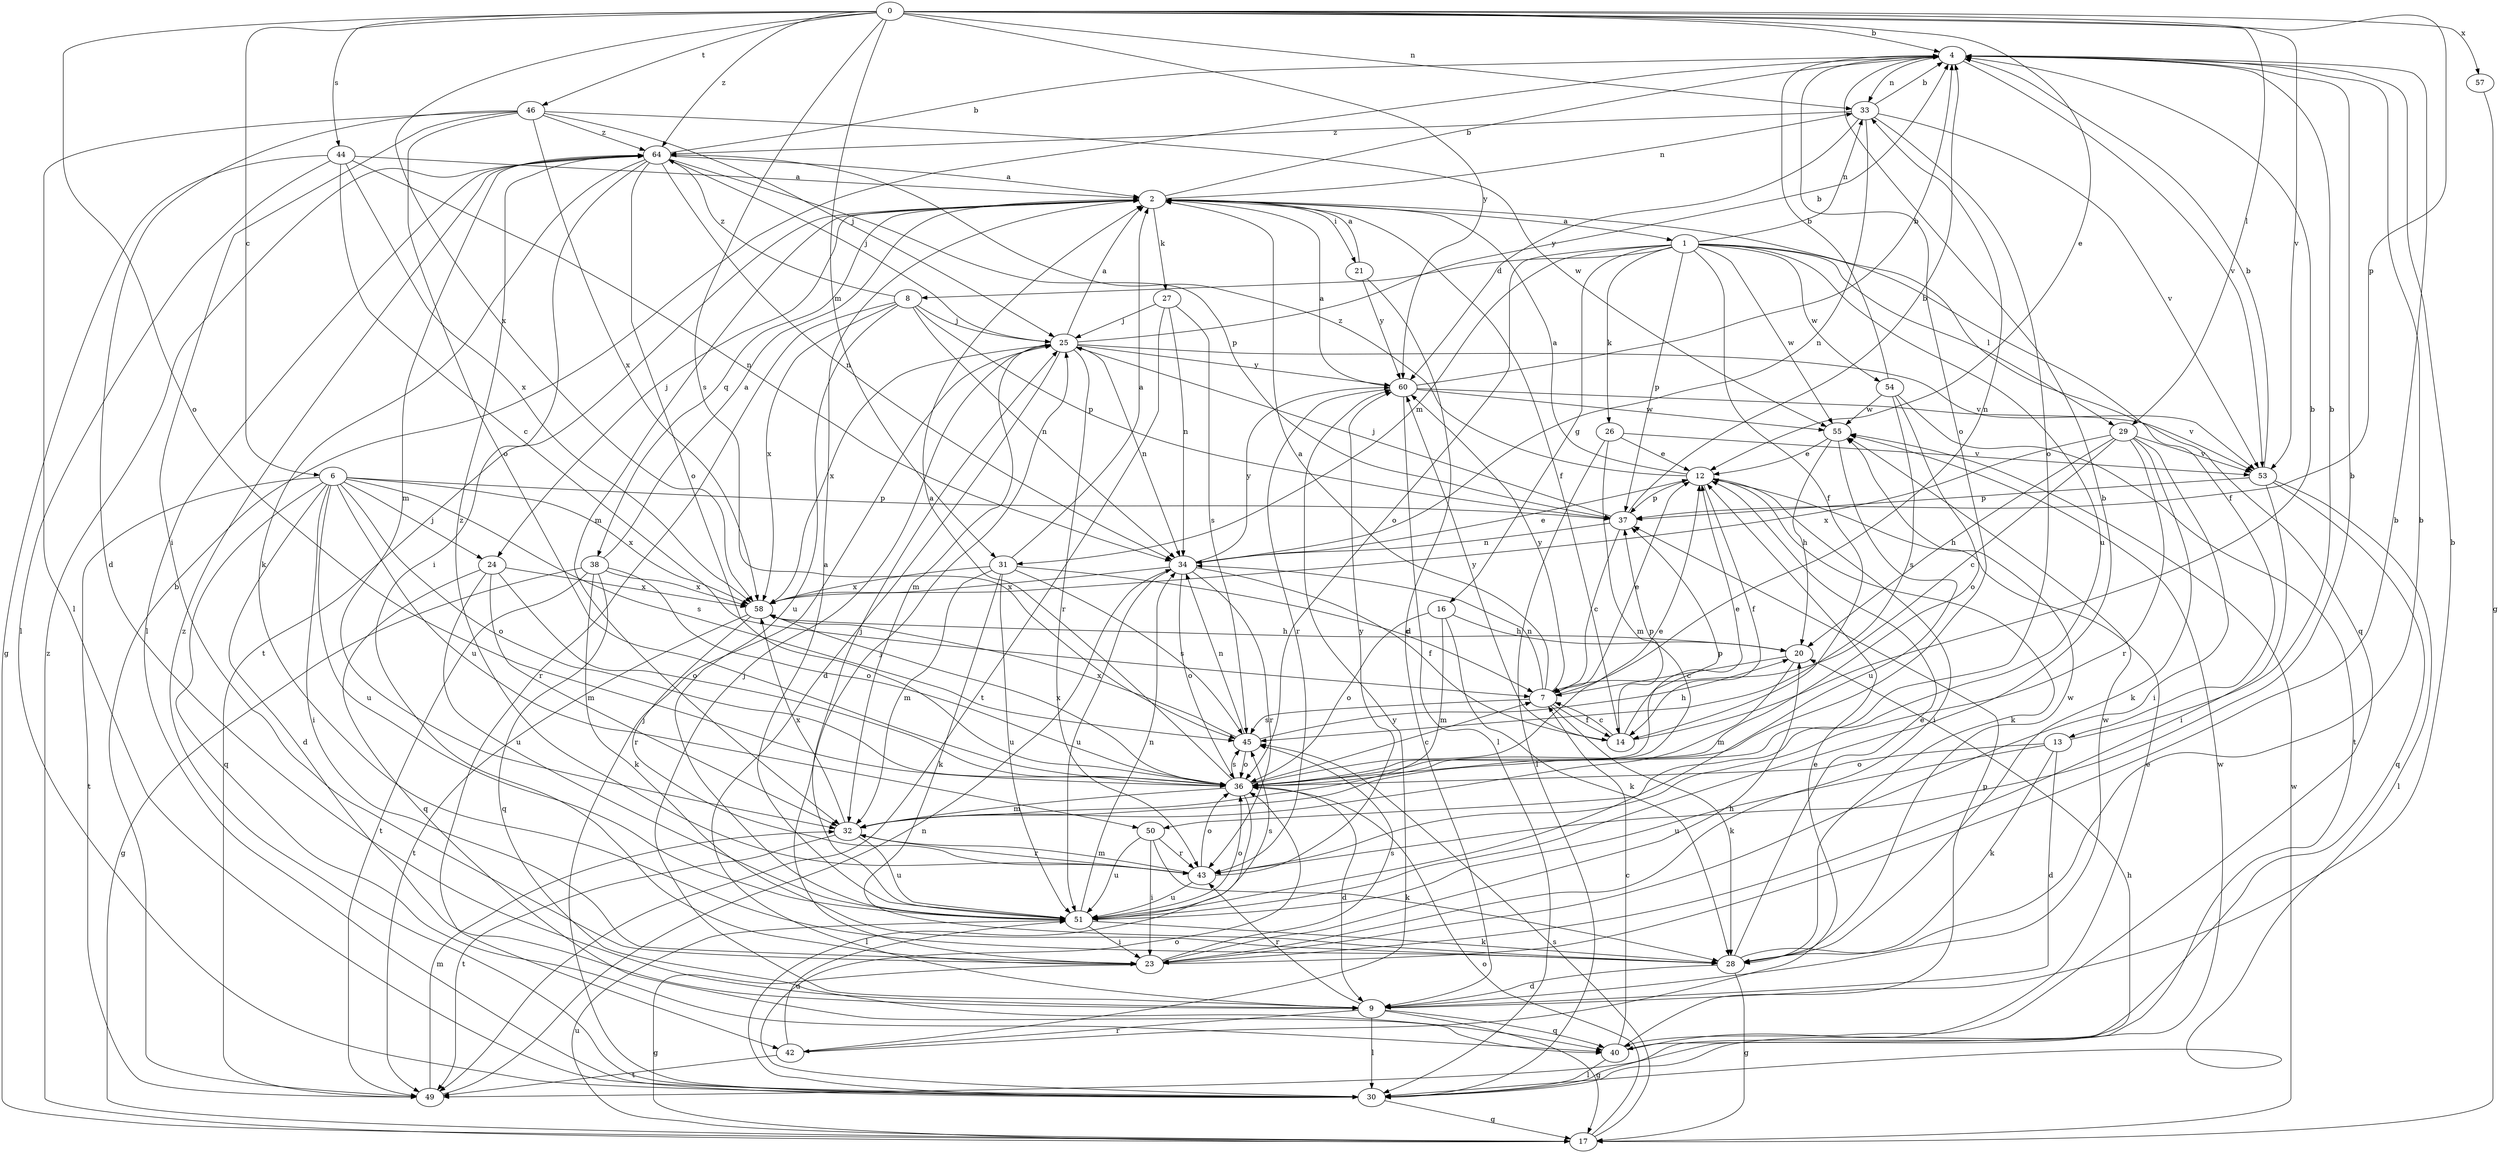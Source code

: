 strict digraph  {
0;
1;
2;
4;
6;
7;
8;
9;
12;
13;
14;
16;
17;
20;
21;
23;
24;
25;
26;
27;
28;
29;
30;
31;
32;
33;
34;
36;
37;
38;
40;
42;
43;
44;
45;
46;
49;
50;
51;
53;
54;
55;
57;
58;
60;
64;
0 -> 4  [label=b];
0 -> 6  [label=c];
0 -> 12  [label=e];
0 -> 29  [label=l];
0 -> 31  [label=m];
0 -> 33  [label=n];
0 -> 36  [label=o];
0 -> 37  [label=p];
0 -> 44  [label=s];
0 -> 45  [label=s];
0 -> 46  [label=t];
0 -> 53  [label=v];
0 -> 57  [label=x];
0 -> 58  [label=x];
0 -> 60  [label=y];
0 -> 64  [label=z];
1 -> 8  [label=d];
1 -> 13  [label=f];
1 -> 14  [label=f];
1 -> 16  [label=g];
1 -> 26  [label=k];
1 -> 29  [label=l];
1 -> 31  [label=m];
1 -> 33  [label=n];
1 -> 36  [label=o];
1 -> 37  [label=p];
1 -> 50  [label=u];
1 -> 54  [label=w];
1 -> 55  [label=w];
2 -> 1  [label=a];
2 -> 4  [label=b];
2 -> 14  [label=f];
2 -> 21  [label=i];
2 -> 24  [label=j];
2 -> 27  [label=k];
2 -> 32  [label=m];
2 -> 33  [label=n];
2 -> 38  [label=q];
2 -> 40  [label=q];
2 -> 49  [label=t];
4 -> 33  [label=n];
4 -> 36  [label=o];
4 -> 53  [label=v];
6 -> 9  [label=d];
6 -> 23  [label=i];
6 -> 24  [label=j];
6 -> 36  [label=o];
6 -> 37  [label=p];
6 -> 40  [label=q];
6 -> 45  [label=s];
6 -> 49  [label=t];
6 -> 50  [label=u];
6 -> 51  [label=u];
6 -> 58  [label=x];
7 -> 2  [label=a];
7 -> 12  [label=e];
7 -> 14  [label=f];
7 -> 28  [label=k];
7 -> 33  [label=n];
7 -> 34  [label=n];
7 -> 45  [label=s];
7 -> 60  [label=y];
8 -> 25  [label=j];
8 -> 34  [label=n];
8 -> 37  [label=p];
8 -> 42  [label=r];
8 -> 51  [label=u];
8 -> 58  [label=x];
8 -> 64  [label=z];
9 -> 4  [label=b];
9 -> 17  [label=g];
9 -> 25  [label=j];
9 -> 30  [label=l];
9 -> 40  [label=q];
9 -> 42  [label=r];
9 -> 43  [label=r];
9 -> 55  [label=w];
12 -> 2  [label=a];
12 -> 14  [label=f];
12 -> 23  [label=i];
12 -> 28  [label=k];
12 -> 37  [label=p];
12 -> 64  [label=z];
13 -> 4  [label=b];
13 -> 9  [label=d];
13 -> 28  [label=k];
13 -> 36  [label=o];
13 -> 51  [label=u];
14 -> 4  [label=b];
14 -> 7  [label=c];
14 -> 12  [label=e];
14 -> 37  [label=p];
14 -> 60  [label=y];
16 -> 20  [label=h];
16 -> 28  [label=k];
16 -> 32  [label=m];
16 -> 36  [label=o];
17 -> 36  [label=o];
17 -> 45  [label=s];
17 -> 51  [label=u];
17 -> 55  [label=w];
17 -> 64  [label=z];
20 -> 7  [label=c];
20 -> 32  [label=m];
21 -> 2  [label=a];
21 -> 9  [label=d];
21 -> 60  [label=y];
23 -> 4  [label=b];
23 -> 17  [label=g];
23 -> 20  [label=h];
23 -> 25  [label=j];
23 -> 45  [label=s];
24 -> 32  [label=m];
24 -> 36  [label=o];
24 -> 40  [label=q];
24 -> 51  [label=u];
24 -> 58  [label=x];
25 -> 2  [label=a];
25 -> 4  [label=b];
25 -> 9  [label=d];
25 -> 32  [label=m];
25 -> 34  [label=n];
25 -> 43  [label=r];
25 -> 53  [label=v];
25 -> 58  [label=x];
25 -> 60  [label=y];
26 -> 12  [label=e];
26 -> 30  [label=l];
26 -> 32  [label=m];
26 -> 53  [label=v];
27 -> 25  [label=j];
27 -> 34  [label=n];
27 -> 45  [label=s];
27 -> 49  [label=t];
28 -> 4  [label=b];
28 -> 9  [label=d];
28 -> 12  [label=e];
28 -> 17  [label=g];
28 -> 55  [label=w];
29 -> 7  [label=c];
29 -> 20  [label=h];
29 -> 23  [label=i];
29 -> 28  [label=k];
29 -> 43  [label=r];
29 -> 53  [label=v];
29 -> 58  [label=x];
30 -> 17  [label=g];
30 -> 20  [label=h];
30 -> 25  [label=j];
30 -> 36  [label=o];
30 -> 55  [label=w];
30 -> 64  [label=z];
31 -> 2  [label=a];
31 -> 7  [label=c];
31 -> 28  [label=k];
31 -> 32  [label=m];
31 -> 45  [label=s];
31 -> 51  [label=u];
31 -> 58  [label=x];
32 -> 43  [label=r];
32 -> 49  [label=t];
32 -> 51  [label=u];
32 -> 58  [label=x];
33 -> 4  [label=b];
33 -> 34  [label=n];
33 -> 36  [label=o];
33 -> 53  [label=v];
33 -> 60  [label=y];
33 -> 64  [label=z];
34 -> 12  [label=e];
34 -> 14  [label=f];
34 -> 36  [label=o];
34 -> 43  [label=r];
34 -> 51  [label=u];
34 -> 58  [label=x];
34 -> 60  [label=y];
36 -> 2  [label=a];
36 -> 7  [label=c];
36 -> 9  [label=d];
36 -> 12  [label=e];
36 -> 30  [label=l];
36 -> 32  [label=m];
36 -> 37  [label=p];
36 -> 45  [label=s];
36 -> 58  [label=x];
37 -> 4  [label=b];
37 -> 7  [label=c];
37 -> 25  [label=j];
37 -> 34  [label=n];
38 -> 2  [label=a];
38 -> 17  [label=g];
38 -> 28  [label=k];
38 -> 36  [label=o];
38 -> 40  [label=q];
38 -> 49  [label=t];
38 -> 58  [label=x];
40 -> 7  [label=c];
40 -> 12  [label=e];
40 -> 30  [label=l];
40 -> 37  [label=p];
42 -> 12  [label=e];
42 -> 49  [label=t];
42 -> 51  [label=u];
42 -> 60  [label=y];
43 -> 4  [label=b];
43 -> 32  [label=m];
43 -> 36  [label=o];
43 -> 51  [label=u];
43 -> 60  [label=y];
43 -> 64  [label=z];
44 -> 2  [label=a];
44 -> 7  [label=c];
44 -> 17  [label=g];
44 -> 30  [label=l];
44 -> 34  [label=n];
44 -> 58  [label=x];
45 -> 20  [label=h];
45 -> 34  [label=n];
45 -> 36  [label=o];
45 -> 58  [label=x];
46 -> 9  [label=d];
46 -> 23  [label=i];
46 -> 25  [label=j];
46 -> 30  [label=l];
46 -> 36  [label=o];
46 -> 55  [label=w];
46 -> 58  [label=x];
46 -> 64  [label=z];
49 -> 4  [label=b];
49 -> 32  [label=m];
49 -> 34  [label=n];
50 -> 23  [label=i];
50 -> 28  [label=k];
50 -> 43  [label=r];
50 -> 51  [label=u];
51 -> 2  [label=a];
51 -> 4  [label=b];
51 -> 23  [label=i];
51 -> 25  [label=j];
51 -> 28  [label=k];
51 -> 34  [label=n];
51 -> 36  [label=o];
51 -> 45  [label=s];
53 -> 4  [label=b];
53 -> 23  [label=i];
53 -> 30  [label=l];
53 -> 37  [label=p];
53 -> 40  [label=q];
54 -> 4  [label=b];
54 -> 36  [label=o];
54 -> 45  [label=s];
54 -> 49  [label=t];
54 -> 55  [label=w];
55 -> 12  [label=e];
55 -> 20  [label=h];
55 -> 51  [label=u];
57 -> 17  [label=g];
58 -> 20  [label=h];
58 -> 43  [label=r];
58 -> 49  [label=t];
60 -> 2  [label=a];
60 -> 4  [label=b];
60 -> 30  [label=l];
60 -> 43  [label=r];
60 -> 53  [label=v];
60 -> 55  [label=w];
64 -> 2  [label=a];
64 -> 4  [label=b];
64 -> 23  [label=i];
64 -> 25  [label=j];
64 -> 28  [label=k];
64 -> 30  [label=l];
64 -> 32  [label=m];
64 -> 34  [label=n];
64 -> 36  [label=o];
64 -> 37  [label=p];
}
